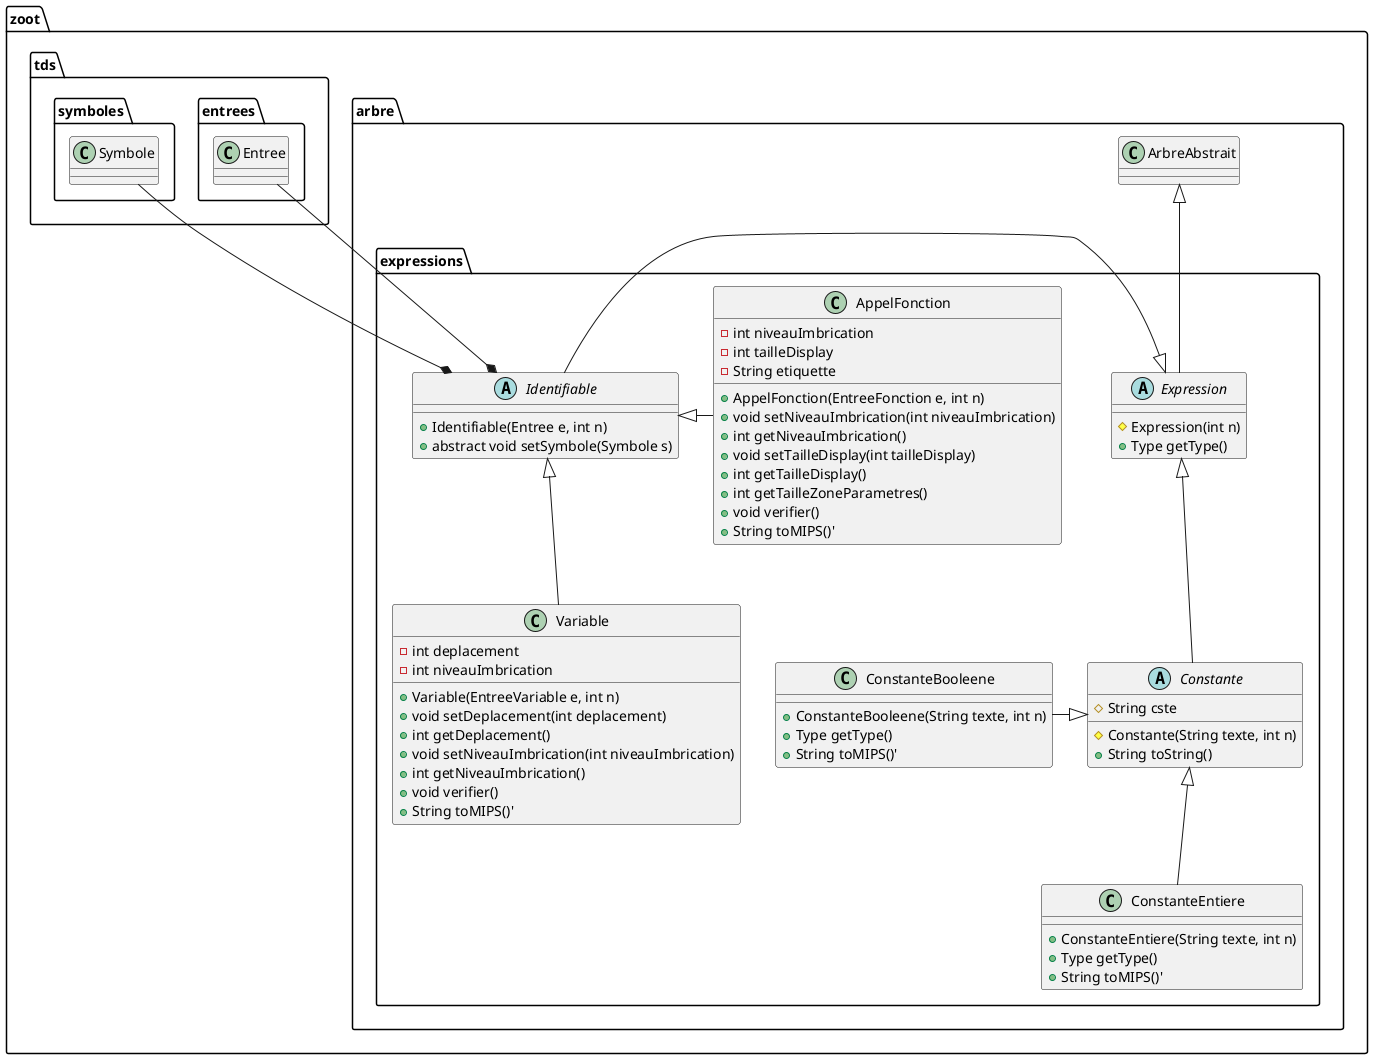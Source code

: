 @startuml "Package expressions"
namespace zoot.arbre.expressions {
    ' Includes
    ' Classes
    abstract class Expression {
        # Expression(int n)
        + Type getType()
    }

    abstract class Constante {
        # String cste
        # Constante(String texte, int n)
        + String toString()
    }

    class ConstanteEntiere {
        + ConstanteEntiere(String texte, int n)
        + Type getType()
        + String toMIPS()'
    }

    class ConstanteBooleene {
        + ConstanteBooleene(String texte, int n)
        + Type getType()
        + String toMIPS()'

    }

    abstract class Identifiable {
        + Identifiable(Entree e, int n)
        + abstract void setSymbole(Symbole s)
    }

    class Variable {
        - int deplacement
        - int niveauImbrication
        + Variable(EntreeVariable e, int n)
        + void setDeplacement(int deplacement)
        + int getDeplacement()
        + void setNiveauImbrication(int niveauImbrication)
        + int getNiveauImbrication()
        + void verifier()
        + String toMIPS()'
    }

    class AppelFonction {
        - int niveauImbrication
        - int tailleDisplay
        - String etiquette
        + AppelFonction(EntreeFonction e, int n)
        + void setNiveauImbrication(int niveauImbrication)
        + int getNiveauImbrication()
        + void setTailleDisplay(int tailleDisplay)
        + int getTailleDisplay()
        + int getTailleZoneParametres()
        + void verifier()
        + String toMIPS()'
    }
    ' Relations entre les classes
    Expression -up-|> zoot.arbre.ArbreAbstrait
    Constante -up-|> Expression
    ConstanteEntiere -up-|> Constante
    ConstanteBooleene -right-|> Constante
    Identifiable *-up- zoot.tds.entrees.Entree
    Identifiable *-up- zoot.tds.symboles.Symbole
    Identifiable -left-|> Expression
    Variable -up-|> Identifiable
    AppelFonction -left-|> Identifiable
}
@enduml